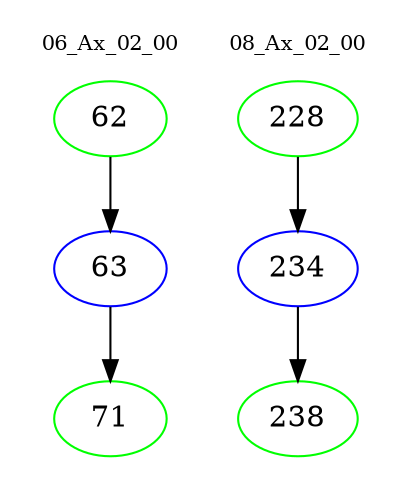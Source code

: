 digraph{
subgraph cluster_0 {
color = white
label = "06_Ax_02_00";
fontsize=10;
T0_62 [label="62", color="green"]
T0_62 -> T0_63 [color="black"]
T0_63 [label="63", color="blue"]
T0_63 -> T0_71 [color="black"]
T0_71 [label="71", color="green"]
}
subgraph cluster_1 {
color = white
label = "08_Ax_02_00";
fontsize=10;
T1_228 [label="228", color="green"]
T1_228 -> T1_234 [color="black"]
T1_234 [label="234", color="blue"]
T1_234 -> T1_238 [color="black"]
T1_238 [label="238", color="green"]
}
}
